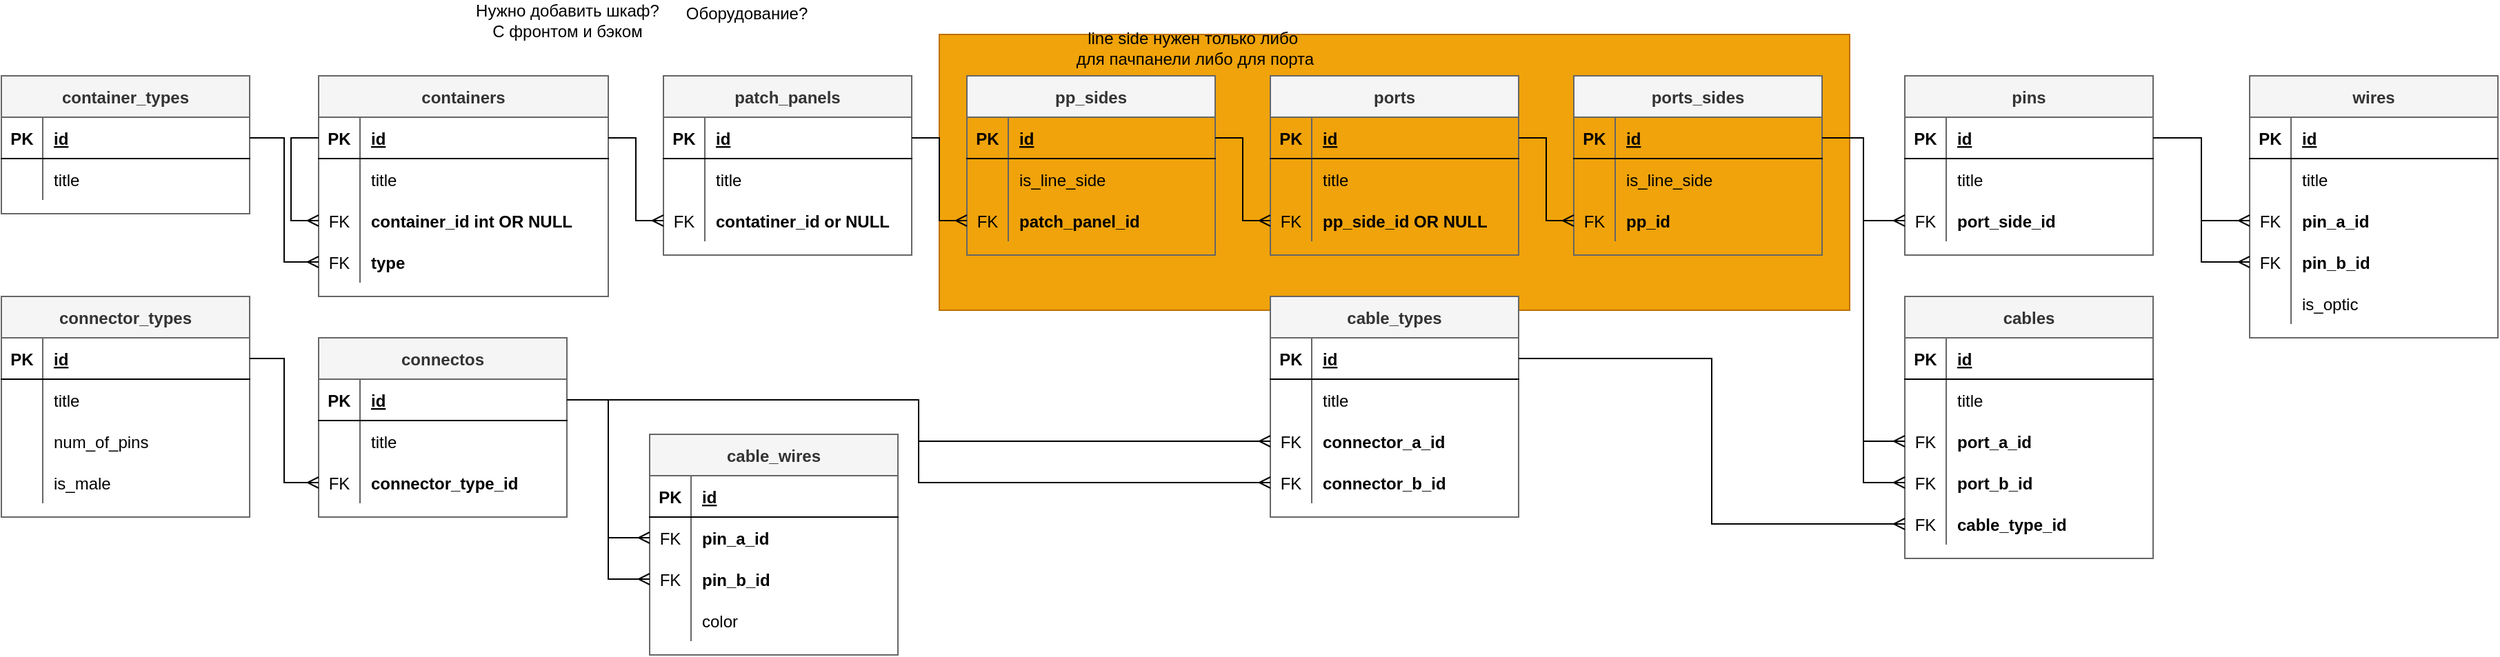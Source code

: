 <mxfile version="17.5.0" type="device"><diagram id="R2lEEEUBdFMjLlhIrx00" name="Page-1"><mxGraphModel dx="2213" dy="722" grid="1" gridSize="10" guides="1" tooltips="1" connect="1" arrows="1" fold="1" page="1" pageScale="1" pageWidth="850" pageHeight="1100" math="0" shadow="0" extFonts="Permanent Marker^https://fonts.googleapis.com/css?family=Permanent+Marker"><root><mxCell id="0"/><mxCell id="1" parent="0"/><mxCell id="d-rkOkLlw-187rrHcZ13-220" value="" style="rounded=0;whiteSpace=wrap;html=1;fillColor=#f0a30a;fontColor=#000000;strokeColor=#BD7000;" vertex="1" parent="1"><mxGeometry x="290" y="50" width="660" height="200" as="geometry"/></mxCell><mxCell id="d-rkOkLlw-187rrHcZ13-1" value="containers" style="shape=table;startSize=30;container=1;collapsible=1;childLayout=tableLayout;fixedRows=1;rowLines=0;fontStyle=1;align=center;resizeLast=1;fillColor=#f5f5f5;strokeColor=#666666;fontColor=#333333;" vertex="1" parent="1"><mxGeometry x="-160" y="80" width="210" height="160" as="geometry"/></mxCell><mxCell id="d-rkOkLlw-187rrHcZ13-2" value="" style="shape=tableRow;horizontal=0;startSize=0;swimlaneHead=0;swimlaneBody=0;fillColor=none;collapsible=0;dropTarget=0;points=[[0,0.5],[1,0.5]];portConstraint=eastwest;top=0;left=0;right=0;bottom=1;" vertex="1" parent="d-rkOkLlw-187rrHcZ13-1"><mxGeometry y="30" width="210" height="30" as="geometry"/></mxCell><mxCell id="d-rkOkLlw-187rrHcZ13-3" value="PK" style="shape=partialRectangle;connectable=0;fillColor=none;top=0;left=0;bottom=0;right=0;fontStyle=1;overflow=hidden;" vertex="1" parent="d-rkOkLlw-187rrHcZ13-2"><mxGeometry width="30" height="30" as="geometry"><mxRectangle width="30" height="30" as="alternateBounds"/></mxGeometry></mxCell><mxCell id="d-rkOkLlw-187rrHcZ13-4" value="id" style="shape=partialRectangle;connectable=0;fillColor=none;top=0;left=0;bottom=0;right=0;align=left;spacingLeft=6;fontStyle=5;overflow=hidden;" vertex="1" parent="d-rkOkLlw-187rrHcZ13-2"><mxGeometry x="30" width="180" height="30" as="geometry"><mxRectangle width="180" height="30" as="alternateBounds"/></mxGeometry></mxCell><mxCell id="d-rkOkLlw-187rrHcZ13-5" value="" style="shape=tableRow;horizontal=0;startSize=0;swimlaneHead=0;swimlaneBody=0;fillColor=none;collapsible=0;dropTarget=0;points=[[0,0.5],[1,0.5]];portConstraint=eastwest;top=0;left=0;right=0;bottom=0;" vertex="1" parent="d-rkOkLlw-187rrHcZ13-1"><mxGeometry y="60" width="210" height="30" as="geometry"/></mxCell><mxCell id="d-rkOkLlw-187rrHcZ13-6" value="" style="shape=partialRectangle;connectable=0;fillColor=none;top=0;left=0;bottom=0;right=0;editable=1;overflow=hidden;" vertex="1" parent="d-rkOkLlw-187rrHcZ13-5"><mxGeometry width="30" height="30" as="geometry"><mxRectangle width="30" height="30" as="alternateBounds"/></mxGeometry></mxCell><mxCell id="d-rkOkLlw-187rrHcZ13-7" value="title" style="shape=partialRectangle;connectable=0;fillColor=none;top=0;left=0;bottom=0;right=0;align=left;spacingLeft=6;overflow=hidden;" vertex="1" parent="d-rkOkLlw-187rrHcZ13-5"><mxGeometry x="30" width="180" height="30" as="geometry"><mxRectangle width="180" height="30" as="alternateBounds"/></mxGeometry></mxCell><mxCell id="d-rkOkLlw-187rrHcZ13-31" style="edgeStyle=orthogonalEdgeStyle;rounded=0;orthogonalLoop=1;jettySize=auto;html=1;exitX=0;exitY=0.5;exitDx=0;exitDy=0;entryX=0;entryY=0.5;entryDx=0;entryDy=0;startArrow=ERmany;startFill=0;endArrow=none;endFill=0;" edge="1" parent="d-rkOkLlw-187rrHcZ13-1" source="d-rkOkLlw-187rrHcZ13-8" target="d-rkOkLlw-187rrHcZ13-2"><mxGeometry relative="1" as="geometry"/></mxCell><mxCell id="d-rkOkLlw-187rrHcZ13-8" value="" style="shape=tableRow;horizontal=0;startSize=0;swimlaneHead=0;swimlaneBody=0;fillColor=none;collapsible=0;dropTarget=0;points=[[0,0.5],[1,0.5]];portConstraint=eastwest;top=0;left=0;right=0;bottom=0;" vertex="1" parent="d-rkOkLlw-187rrHcZ13-1"><mxGeometry y="90" width="210" height="30" as="geometry"/></mxCell><mxCell id="d-rkOkLlw-187rrHcZ13-9" value="FK" style="shape=partialRectangle;connectable=0;fillColor=none;top=0;left=0;bottom=0;right=0;editable=1;overflow=hidden;" vertex="1" parent="d-rkOkLlw-187rrHcZ13-8"><mxGeometry width="30" height="30" as="geometry"><mxRectangle width="30" height="30" as="alternateBounds"/></mxGeometry></mxCell><mxCell id="d-rkOkLlw-187rrHcZ13-10" value="container_id int OR NULL" style="shape=partialRectangle;connectable=0;fillColor=none;top=0;left=0;bottom=0;right=0;align=left;spacingLeft=6;overflow=hidden;fontStyle=1" vertex="1" parent="d-rkOkLlw-187rrHcZ13-8"><mxGeometry x="30" width="180" height="30" as="geometry"><mxRectangle width="180" height="30" as="alternateBounds"/></mxGeometry></mxCell><mxCell id="d-rkOkLlw-187rrHcZ13-11" value="" style="shape=tableRow;horizontal=0;startSize=0;swimlaneHead=0;swimlaneBody=0;fillColor=none;collapsible=0;dropTarget=0;points=[[0,0.5],[1,0.5]];portConstraint=eastwest;top=0;left=0;right=0;bottom=0;fontStyle=1" vertex="1" parent="d-rkOkLlw-187rrHcZ13-1"><mxGeometry y="120" width="210" height="30" as="geometry"/></mxCell><mxCell id="d-rkOkLlw-187rrHcZ13-12" value="FK" style="shape=partialRectangle;connectable=0;fillColor=none;top=0;left=0;bottom=0;right=0;editable=1;overflow=hidden;fontStyle=0" vertex="1" parent="d-rkOkLlw-187rrHcZ13-11"><mxGeometry width="30" height="30" as="geometry"><mxRectangle width="30" height="30" as="alternateBounds"/></mxGeometry></mxCell><mxCell id="d-rkOkLlw-187rrHcZ13-13" value="type" style="shape=partialRectangle;connectable=0;fillColor=none;top=0;left=0;bottom=0;right=0;align=left;spacingLeft=6;overflow=hidden;fontStyle=1" vertex="1" parent="d-rkOkLlw-187rrHcZ13-11"><mxGeometry x="30" width="180" height="30" as="geometry"><mxRectangle width="180" height="30" as="alternateBounds"/></mxGeometry></mxCell><mxCell id="d-rkOkLlw-187rrHcZ13-17" value="container_types" style="shape=table;startSize=30;container=1;collapsible=1;childLayout=tableLayout;fixedRows=1;rowLines=0;fontStyle=1;align=center;resizeLast=1;fillColor=#f5f5f5;strokeColor=#666666;fontColor=#333333;" vertex="1" parent="1"><mxGeometry x="-390" y="80" width="180" height="100" as="geometry"/></mxCell><mxCell id="d-rkOkLlw-187rrHcZ13-18" value="" style="shape=tableRow;horizontal=0;startSize=0;swimlaneHead=0;swimlaneBody=0;fillColor=none;collapsible=0;dropTarget=0;points=[[0,0.5],[1,0.5]];portConstraint=eastwest;top=0;left=0;right=0;bottom=1;" vertex="1" parent="d-rkOkLlw-187rrHcZ13-17"><mxGeometry y="30" width="180" height="30" as="geometry"/></mxCell><mxCell id="d-rkOkLlw-187rrHcZ13-19" value="PK" style="shape=partialRectangle;connectable=0;fillColor=none;top=0;left=0;bottom=0;right=0;fontStyle=1;overflow=hidden;" vertex="1" parent="d-rkOkLlw-187rrHcZ13-18"><mxGeometry width="30" height="30" as="geometry"><mxRectangle width="30" height="30" as="alternateBounds"/></mxGeometry></mxCell><mxCell id="d-rkOkLlw-187rrHcZ13-20" value="id" style="shape=partialRectangle;connectable=0;fillColor=none;top=0;left=0;bottom=0;right=0;align=left;spacingLeft=6;fontStyle=5;overflow=hidden;" vertex="1" parent="d-rkOkLlw-187rrHcZ13-18"><mxGeometry x="30" width="150" height="30" as="geometry"><mxRectangle width="150" height="30" as="alternateBounds"/></mxGeometry></mxCell><mxCell id="d-rkOkLlw-187rrHcZ13-21" value="" style="shape=tableRow;horizontal=0;startSize=0;swimlaneHead=0;swimlaneBody=0;fillColor=none;collapsible=0;dropTarget=0;points=[[0,0.5],[1,0.5]];portConstraint=eastwest;top=0;left=0;right=0;bottom=0;" vertex="1" parent="d-rkOkLlw-187rrHcZ13-17"><mxGeometry y="60" width="180" height="30" as="geometry"/></mxCell><mxCell id="d-rkOkLlw-187rrHcZ13-22" value="" style="shape=partialRectangle;connectable=0;fillColor=none;top=0;left=0;bottom=0;right=0;editable=1;overflow=hidden;" vertex="1" parent="d-rkOkLlw-187rrHcZ13-21"><mxGeometry width="30" height="30" as="geometry"><mxRectangle width="30" height="30" as="alternateBounds"/></mxGeometry></mxCell><mxCell id="d-rkOkLlw-187rrHcZ13-23" value="title" style="shape=partialRectangle;connectable=0;fillColor=none;top=0;left=0;bottom=0;right=0;align=left;spacingLeft=6;overflow=hidden;" vertex="1" parent="d-rkOkLlw-187rrHcZ13-21"><mxGeometry x="30" width="150" height="30" as="geometry"><mxRectangle width="150" height="30" as="alternateBounds"/></mxGeometry></mxCell><mxCell id="d-rkOkLlw-187rrHcZ13-30" style="edgeStyle=orthogonalEdgeStyle;rounded=0;orthogonalLoop=1;jettySize=auto;html=1;exitX=0;exitY=0.5;exitDx=0;exitDy=0;entryX=1;entryY=0.5;entryDx=0;entryDy=0;startArrow=ERmany;startFill=0;endArrow=none;endFill=0;" edge="1" parent="1" source="d-rkOkLlw-187rrHcZ13-11" target="d-rkOkLlw-187rrHcZ13-18"><mxGeometry relative="1" as="geometry"/></mxCell><mxCell id="d-rkOkLlw-187rrHcZ13-32" value="patch_panels" style="shape=table;startSize=30;container=1;collapsible=1;childLayout=tableLayout;fixedRows=1;rowLines=0;fontStyle=1;align=center;resizeLast=1;fillColor=#f5f5f5;strokeColor=#666666;fontColor=#333333;" vertex="1" parent="1"><mxGeometry x="90" y="80" width="180" height="130" as="geometry"/></mxCell><mxCell id="d-rkOkLlw-187rrHcZ13-33" value="" style="shape=tableRow;horizontal=0;startSize=0;swimlaneHead=0;swimlaneBody=0;fillColor=none;collapsible=0;dropTarget=0;points=[[0,0.5],[1,0.5]];portConstraint=eastwest;top=0;left=0;right=0;bottom=1;" vertex="1" parent="d-rkOkLlw-187rrHcZ13-32"><mxGeometry y="30" width="180" height="30" as="geometry"/></mxCell><mxCell id="d-rkOkLlw-187rrHcZ13-34" value="PK" style="shape=partialRectangle;connectable=0;fillColor=none;top=0;left=0;bottom=0;right=0;fontStyle=1;overflow=hidden;" vertex="1" parent="d-rkOkLlw-187rrHcZ13-33"><mxGeometry width="30" height="30" as="geometry"><mxRectangle width="30" height="30" as="alternateBounds"/></mxGeometry></mxCell><mxCell id="d-rkOkLlw-187rrHcZ13-35" value="id" style="shape=partialRectangle;connectable=0;fillColor=none;top=0;left=0;bottom=0;right=0;align=left;spacingLeft=6;fontStyle=5;overflow=hidden;" vertex="1" parent="d-rkOkLlw-187rrHcZ13-33"><mxGeometry x="30" width="150" height="30" as="geometry"><mxRectangle width="150" height="30" as="alternateBounds"/></mxGeometry></mxCell><mxCell id="d-rkOkLlw-187rrHcZ13-36" value="" style="shape=tableRow;horizontal=0;startSize=0;swimlaneHead=0;swimlaneBody=0;fillColor=none;collapsible=0;dropTarget=0;points=[[0,0.5],[1,0.5]];portConstraint=eastwest;top=0;left=0;right=0;bottom=0;" vertex="1" parent="d-rkOkLlw-187rrHcZ13-32"><mxGeometry y="60" width="180" height="30" as="geometry"/></mxCell><mxCell id="d-rkOkLlw-187rrHcZ13-37" value="" style="shape=partialRectangle;connectable=0;fillColor=none;top=0;left=0;bottom=0;right=0;editable=1;overflow=hidden;" vertex="1" parent="d-rkOkLlw-187rrHcZ13-36"><mxGeometry width="30" height="30" as="geometry"><mxRectangle width="30" height="30" as="alternateBounds"/></mxGeometry></mxCell><mxCell id="d-rkOkLlw-187rrHcZ13-38" value="title" style="shape=partialRectangle;connectable=0;fillColor=none;top=0;left=0;bottom=0;right=0;align=left;spacingLeft=6;overflow=hidden;" vertex="1" parent="d-rkOkLlw-187rrHcZ13-36"><mxGeometry x="30" width="150" height="30" as="geometry"><mxRectangle width="150" height="30" as="alternateBounds"/></mxGeometry></mxCell><mxCell id="d-rkOkLlw-187rrHcZ13-39" value="" style="shape=tableRow;horizontal=0;startSize=0;swimlaneHead=0;swimlaneBody=0;fillColor=none;collapsible=0;dropTarget=0;points=[[0,0.5],[1,0.5]];portConstraint=eastwest;top=0;left=0;right=0;bottom=0;" vertex="1" parent="d-rkOkLlw-187rrHcZ13-32"><mxGeometry y="90" width="180" height="30" as="geometry"/></mxCell><mxCell id="d-rkOkLlw-187rrHcZ13-40" value="FK" style="shape=partialRectangle;connectable=0;fillColor=none;top=0;left=0;bottom=0;right=0;editable=1;overflow=hidden;" vertex="1" parent="d-rkOkLlw-187rrHcZ13-39"><mxGeometry width="30" height="30" as="geometry"><mxRectangle width="30" height="30" as="alternateBounds"/></mxGeometry></mxCell><mxCell id="d-rkOkLlw-187rrHcZ13-41" value="contatiner_id or NULL" style="shape=partialRectangle;connectable=0;fillColor=none;top=0;left=0;bottom=0;right=0;align=left;spacingLeft=6;overflow=hidden;fontStyle=1" vertex="1" parent="d-rkOkLlw-187rrHcZ13-39"><mxGeometry x="30" width="150" height="30" as="geometry"><mxRectangle width="150" height="30" as="alternateBounds"/></mxGeometry></mxCell><mxCell id="d-rkOkLlw-187rrHcZ13-42" style="edgeStyle=orthogonalEdgeStyle;rounded=0;orthogonalLoop=1;jettySize=auto;html=1;exitX=0;exitY=0.5;exitDx=0;exitDy=0;entryX=1;entryY=0.5;entryDx=0;entryDy=0;startArrow=ERmany;startFill=0;endArrow=none;endFill=0;" edge="1" parent="1" source="d-rkOkLlw-187rrHcZ13-39" target="d-rkOkLlw-187rrHcZ13-2"><mxGeometry relative="1" as="geometry"/></mxCell><mxCell id="d-rkOkLlw-187rrHcZ13-46" value="pp_sides" style="shape=table;startSize=30;container=1;collapsible=1;childLayout=tableLayout;fixedRows=1;rowLines=0;fontStyle=1;align=center;resizeLast=1;fillColor=#f5f5f5;strokeColor=#666666;fontColor=#333333;" vertex="1" parent="1"><mxGeometry x="310" y="80" width="180" height="130" as="geometry"/></mxCell><mxCell id="d-rkOkLlw-187rrHcZ13-47" value="" style="shape=tableRow;horizontal=0;startSize=0;swimlaneHead=0;swimlaneBody=0;fillColor=none;collapsible=0;dropTarget=0;points=[[0,0.5],[1,0.5]];portConstraint=eastwest;top=0;left=0;right=0;bottom=1;" vertex="1" parent="d-rkOkLlw-187rrHcZ13-46"><mxGeometry y="30" width="180" height="30" as="geometry"/></mxCell><mxCell id="d-rkOkLlw-187rrHcZ13-48" value="PK" style="shape=partialRectangle;connectable=0;fillColor=none;top=0;left=0;bottom=0;right=0;fontStyle=1;overflow=hidden;" vertex="1" parent="d-rkOkLlw-187rrHcZ13-47"><mxGeometry width="30" height="30" as="geometry"><mxRectangle width="30" height="30" as="alternateBounds"/></mxGeometry></mxCell><mxCell id="d-rkOkLlw-187rrHcZ13-49" value="id" style="shape=partialRectangle;connectable=0;fillColor=none;top=0;left=0;bottom=0;right=0;align=left;spacingLeft=6;fontStyle=5;overflow=hidden;" vertex="1" parent="d-rkOkLlw-187rrHcZ13-47"><mxGeometry x="30" width="150" height="30" as="geometry"><mxRectangle width="150" height="30" as="alternateBounds"/></mxGeometry></mxCell><mxCell id="d-rkOkLlw-187rrHcZ13-50" value="" style="shape=tableRow;horizontal=0;startSize=0;swimlaneHead=0;swimlaneBody=0;fillColor=none;collapsible=0;dropTarget=0;points=[[0,0.5],[1,0.5]];portConstraint=eastwest;top=0;left=0;right=0;bottom=0;" vertex="1" parent="d-rkOkLlw-187rrHcZ13-46"><mxGeometry y="60" width="180" height="30" as="geometry"/></mxCell><mxCell id="d-rkOkLlw-187rrHcZ13-51" value="" style="shape=partialRectangle;connectable=0;fillColor=none;top=0;left=0;bottom=0;right=0;editable=1;overflow=hidden;" vertex="1" parent="d-rkOkLlw-187rrHcZ13-50"><mxGeometry width="30" height="30" as="geometry"><mxRectangle width="30" height="30" as="alternateBounds"/></mxGeometry></mxCell><mxCell id="d-rkOkLlw-187rrHcZ13-52" value="is_line_side" style="shape=partialRectangle;connectable=0;fillColor=none;top=0;left=0;bottom=0;right=0;align=left;spacingLeft=6;overflow=hidden;" vertex="1" parent="d-rkOkLlw-187rrHcZ13-50"><mxGeometry x="30" width="150" height="30" as="geometry"><mxRectangle width="150" height="30" as="alternateBounds"/></mxGeometry></mxCell><mxCell id="d-rkOkLlw-187rrHcZ13-53" value="" style="shape=tableRow;horizontal=0;startSize=0;swimlaneHead=0;swimlaneBody=0;fillColor=none;collapsible=0;dropTarget=0;points=[[0,0.5],[1,0.5]];portConstraint=eastwest;top=0;left=0;right=0;bottom=0;" vertex="1" parent="d-rkOkLlw-187rrHcZ13-46"><mxGeometry y="90" width="180" height="30" as="geometry"/></mxCell><mxCell id="d-rkOkLlw-187rrHcZ13-54" value="FK" style="shape=partialRectangle;connectable=0;fillColor=none;top=0;left=0;bottom=0;right=0;editable=1;overflow=hidden;" vertex="1" parent="d-rkOkLlw-187rrHcZ13-53"><mxGeometry width="30" height="30" as="geometry"><mxRectangle width="30" height="30" as="alternateBounds"/></mxGeometry></mxCell><mxCell id="d-rkOkLlw-187rrHcZ13-55" value="patch_panel_id" style="shape=partialRectangle;connectable=0;fillColor=none;top=0;left=0;bottom=0;right=0;align=left;spacingLeft=6;overflow=hidden;fontStyle=1" vertex="1" parent="d-rkOkLlw-187rrHcZ13-53"><mxGeometry x="30" width="150" height="30" as="geometry"><mxRectangle width="150" height="30" as="alternateBounds"/></mxGeometry></mxCell><mxCell id="d-rkOkLlw-187rrHcZ13-56" style="edgeStyle=orthogonalEdgeStyle;rounded=0;orthogonalLoop=1;jettySize=auto;html=1;exitX=0;exitY=0.5;exitDx=0;exitDy=0;startArrow=ERmany;startFill=0;endArrow=none;endFill=0;" edge="1" parent="1" source="d-rkOkLlw-187rrHcZ13-53" target="d-rkOkLlw-187rrHcZ13-33"><mxGeometry relative="1" as="geometry"/></mxCell><mxCell id="d-rkOkLlw-187rrHcZ13-57" value="ports" style="shape=table;startSize=30;container=1;collapsible=1;childLayout=tableLayout;fixedRows=1;rowLines=0;fontStyle=1;align=center;resizeLast=1;fillColor=#f5f5f5;strokeColor=#666666;fontColor=#333333;" vertex="1" parent="1"><mxGeometry x="530" y="80" width="180" height="130" as="geometry"/></mxCell><mxCell id="d-rkOkLlw-187rrHcZ13-58" value="" style="shape=tableRow;horizontal=0;startSize=0;swimlaneHead=0;swimlaneBody=0;fillColor=none;collapsible=0;dropTarget=0;points=[[0,0.5],[1,0.5]];portConstraint=eastwest;top=0;left=0;right=0;bottom=1;" vertex="1" parent="d-rkOkLlw-187rrHcZ13-57"><mxGeometry y="30" width="180" height="30" as="geometry"/></mxCell><mxCell id="d-rkOkLlw-187rrHcZ13-59" value="PK" style="shape=partialRectangle;connectable=0;fillColor=none;top=0;left=0;bottom=0;right=0;fontStyle=1;overflow=hidden;" vertex="1" parent="d-rkOkLlw-187rrHcZ13-58"><mxGeometry width="30" height="30" as="geometry"><mxRectangle width="30" height="30" as="alternateBounds"/></mxGeometry></mxCell><mxCell id="d-rkOkLlw-187rrHcZ13-60" value="id" style="shape=partialRectangle;connectable=0;fillColor=none;top=0;left=0;bottom=0;right=0;align=left;spacingLeft=6;fontStyle=5;overflow=hidden;" vertex="1" parent="d-rkOkLlw-187rrHcZ13-58"><mxGeometry x="30" width="150" height="30" as="geometry"><mxRectangle width="150" height="30" as="alternateBounds"/></mxGeometry></mxCell><mxCell id="d-rkOkLlw-187rrHcZ13-61" value="" style="shape=tableRow;horizontal=0;startSize=0;swimlaneHead=0;swimlaneBody=0;fillColor=none;collapsible=0;dropTarget=0;points=[[0,0.5],[1,0.5]];portConstraint=eastwest;top=0;left=0;right=0;bottom=0;" vertex="1" parent="d-rkOkLlw-187rrHcZ13-57"><mxGeometry y="60" width="180" height="30" as="geometry"/></mxCell><mxCell id="d-rkOkLlw-187rrHcZ13-62" value="" style="shape=partialRectangle;connectable=0;fillColor=none;top=0;left=0;bottom=0;right=0;editable=1;overflow=hidden;" vertex="1" parent="d-rkOkLlw-187rrHcZ13-61"><mxGeometry width="30" height="30" as="geometry"><mxRectangle width="30" height="30" as="alternateBounds"/></mxGeometry></mxCell><mxCell id="d-rkOkLlw-187rrHcZ13-63" value="title" style="shape=partialRectangle;connectable=0;fillColor=none;top=0;left=0;bottom=0;right=0;align=left;spacingLeft=6;overflow=hidden;" vertex="1" parent="d-rkOkLlw-187rrHcZ13-61"><mxGeometry x="30" width="150" height="30" as="geometry"><mxRectangle width="150" height="30" as="alternateBounds"/></mxGeometry></mxCell><mxCell id="d-rkOkLlw-187rrHcZ13-64" value="" style="shape=tableRow;horizontal=0;startSize=0;swimlaneHead=0;swimlaneBody=0;fillColor=none;collapsible=0;dropTarget=0;points=[[0,0.5],[1,0.5]];portConstraint=eastwest;top=0;left=0;right=0;bottom=0;" vertex="1" parent="d-rkOkLlw-187rrHcZ13-57"><mxGeometry y="90" width="180" height="30" as="geometry"/></mxCell><mxCell id="d-rkOkLlw-187rrHcZ13-65" value="FK" style="shape=partialRectangle;connectable=0;fillColor=none;top=0;left=0;bottom=0;right=0;editable=1;overflow=hidden;" vertex="1" parent="d-rkOkLlw-187rrHcZ13-64"><mxGeometry width="30" height="30" as="geometry"><mxRectangle width="30" height="30" as="alternateBounds"/></mxGeometry></mxCell><mxCell id="d-rkOkLlw-187rrHcZ13-66" value="pp_side_id OR NULL" style="shape=partialRectangle;connectable=0;fillColor=none;top=0;left=0;bottom=0;right=0;align=left;spacingLeft=6;overflow=hidden;fontStyle=1" vertex="1" parent="d-rkOkLlw-187rrHcZ13-64"><mxGeometry x="30" width="150" height="30" as="geometry"><mxRectangle width="150" height="30" as="alternateBounds"/></mxGeometry></mxCell><mxCell id="d-rkOkLlw-187rrHcZ13-67" style="edgeStyle=orthogonalEdgeStyle;rounded=0;orthogonalLoop=1;jettySize=auto;html=1;exitX=0;exitY=0.5;exitDx=0;exitDy=0;entryX=1;entryY=0.5;entryDx=0;entryDy=0;startArrow=ERmany;startFill=0;endArrow=none;endFill=0;" edge="1" parent="1" source="d-rkOkLlw-187rrHcZ13-64" target="d-rkOkLlw-187rrHcZ13-47"><mxGeometry relative="1" as="geometry"/></mxCell><mxCell id="d-rkOkLlw-187rrHcZ13-68" value="ports_sides" style="shape=table;startSize=30;container=1;collapsible=1;childLayout=tableLayout;fixedRows=1;rowLines=0;fontStyle=1;align=center;resizeLast=1;fillColor=#f5f5f5;strokeColor=#666666;fontColor=#333333;" vertex="1" parent="1"><mxGeometry x="750" y="80" width="180" height="130" as="geometry"/></mxCell><mxCell id="d-rkOkLlw-187rrHcZ13-69" value="" style="shape=tableRow;horizontal=0;startSize=0;swimlaneHead=0;swimlaneBody=0;fillColor=none;collapsible=0;dropTarget=0;points=[[0,0.5],[1,0.5]];portConstraint=eastwest;top=0;left=0;right=0;bottom=1;" vertex="1" parent="d-rkOkLlw-187rrHcZ13-68"><mxGeometry y="30" width="180" height="30" as="geometry"/></mxCell><mxCell id="d-rkOkLlw-187rrHcZ13-70" value="PK" style="shape=partialRectangle;connectable=0;fillColor=none;top=0;left=0;bottom=0;right=0;fontStyle=1;overflow=hidden;" vertex="1" parent="d-rkOkLlw-187rrHcZ13-69"><mxGeometry width="30" height="30" as="geometry"><mxRectangle width="30" height="30" as="alternateBounds"/></mxGeometry></mxCell><mxCell id="d-rkOkLlw-187rrHcZ13-71" value="id" style="shape=partialRectangle;connectable=0;fillColor=none;top=0;left=0;bottom=0;right=0;align=left;spacingLeft=6;fontStyle=5;overflow=hidden;" vertex="1" parent="d-rkOkLlw-187rrHcZ13-69"><mxGeometry x="30" width="150" height="30" as="geometry"><mxRectangle width="150" height="30" as="alternateBounds"/></mxGeometry></mxCell><mxCell id="d-rkOkLlw-187rrHcZ13-72" value="" style="shape=tableRow;horizontal=0;startSize=0;swimlaneHead=0;swimlaneBody=0;fillColor=none;collapsible=0;dropTarget=0;points=[[0,0.5],[1,0.5]];portConstraint=eastwest;top=0;left=0;right=0;bottom=0;" vertex="1" parent="d-rkOkLlw-187rrHcZ13-68"><mxGeometry y="60" width="180" height="30" as="geometry"/></mxCell><mxCell id="d-rkOkLlw-187rrHcZ13-73" value="" style="shape=partialRectangle;connectable=0;fillColor=none;top=0;left=0;bottom=0;right=0;editable=1;overflow=hidden;" vertex="1" parent="d-rkOkLlw-187rrHcZ13-72"><mxGeometry width="30" height="30" as="geometry"><mxRectangle width="30" height="30" as="alternateBounds"/></mxGeometry></mxCell><mxCell id="d-rkOkLlw-187rrHcZ13-74" value="is_line_side" style="shape=partialRectangle;connectable=0;fillColor=none;top=0;left=0;bottom=0;right=0;align=left;spacingLeft=6;overflow=hidden;" vertex="1" parent="d-rkOkLlw-187rrHcZ13-72"><mxGeometry x="30" width="150" height="30" as="geometry"><mxRectangle width="150" height="30" as="alternateBounds"/></mxGeometry></mxCell><mxCell id="d-rkOkLlw-187rrHcZ13-75" value="" style="shape=tableRow;horizontal=0;startSize=0;swimlaneHead=0;swimlaneBody=0;fillColor=none;collapsible=0;dropTarget=0;points=[[0,0.5],[1,0.5]];portConstraint=eastwest;top=0;left=0;right=0;bottom=0;" vertex="1" parent="d-rkOkLlw-187rrHcZ13-68"><mxGeometry y="90" width="180" height="30" as="geometry"/></mxCell><mxCell id="d-rkOkLlw-187rrHcZ13-76" value="FK" style="shape=partialRectangle;connectable=0;fillColor=none;top=0;left=0;bottom=0;right=0;editable=1;overflow=hidden;" vertex="1" parent="d-rkOkLlw-187rrHcZ13-75"><mxGeometry width="30" height="30" as="geometry"><mxRectangle width="30" height="30" as="alternateBounds"/></mxGeometry></mxCell><mxCell id="d-rkOkLlw-187rrHcZ13-77" value="pp_id" style="shape=partialRectangle;connectable=0;fillColor=none;top=0;left=0;bottom=0;right=0;align=left;spacingLeft=6;overflow=hidden;fontStyle=1" vertex="1" parent="d-rkOkLlw-187rrHcZ13-75"><mxGeometry x="30" width="150" height="30" as="geometry"><mxRectangle width="150" height="30" as="alternateBounds"/></mxGeometry></mxCell><mxCell id="d-rkOkLlw-187rrHcZ13-78" style="edgeStyle=orthogonalEdgeStyle;rounded=0;orthogonalLoop=1;jettySize=auto;html=1;exitX=0;exitY=0.5;exitDx=0;exitDy=0;entryX=1;entryY=0.5;entryDx=0;entryDy=0;startArrow=ERmany;startFill=0;endArrow=none;endFill=0;" edge="1" parent="1" source="d-rkOkLlw-187rrHcZ13-75" target="d-rkOkLlw-187rrHcZ13-58"><mxGeometry relative="1" as="geometry"/></mxCell><mxCell id="d-rkOkLlw-187rrHcZ13-79" value="pins" style="shape=table;startSize=30;container=1;collapsible=1;childLayout=tableLayout;fixedRows=1;rowLines=0;fontStyle=1;align=center;resizeLast=1;fillColor=#f5f5f5;strokeColor=#666666;fontColor=#333333;" vertex="1" parent="1"><mxGeometry x="990" y="80" width="180" height="130" as="geometry"/></mxCell><mxCell id="d-rkOkLlw-187rrHcZ13-80" value="" style="shape=tableRow;horizontal=0;startSize=0;swimlaneHead=0;swimlaneBody=0;fillColor=none;collapsible=0;dropTarget=0;points=[[0,0.5],[1,0.5]];portConstraint=eastwest;top=0;left=0;right=0;bottom=1;" vertex="1" parent="d-rkOkLlw-187rrHcZ13-79"><mxGeometry y="30" width="180" height="30" as="geometry"/></mxCell><mxCell id="d-rkOkLlw-187rrHcZ13-81" value="PK" style="shape=partialRectangle;connectable=0;fillColor=none;top=0;left=0;bottom=0;right=0;fontStyle=1;overflow=hidden;" vertex="1" parent="d-rkOkLlw-187rrHcZ13-80"><mxGeometry width="30" height="30" as="geometry"><mxRectangle width="30" height="30" as="alternateBounds"/></mxGeometry></mxCell><mxCell id="d-rkOkLlw-187rrHcZ13-82" value="id" style="shape=partialRectangle;connectable=0;fillColor=none;top=0;left=0;bottom=0;right=0;align=left;spacingLeft=6;fontStyle=5;overflow=hidden;" vertex="1" parent="d-rkOkLlw-187rrHcZ13-80"><mxGeometry x="30" width="150" height="30" as="geometry"><mxRectangle width="150" height="30" as="alternateBounds"/></mxGeometry></mxCell><mxCell id="d-rkOkLlw-187rrHcZ13-83" value="" style="shape=tableRow;horizontal=0;startSize=0;swimlaneHead=0;swimlaneBody=0;fillColor=none;collapsible=0;dropTarget=0;points=[[0,0.5],[1,0.5]];portConstraint=eastwest;top=0;left=0;right=0;bottom=0;" vertex="1" parent="d-rkOkLlw-187rrHcZ13-79"><mxGeometry y="60" width="180" height="30" as="geometry"/></mxCell><mxCell id="d-rkOkLlw-187rrHcZ13-84" value="" style="shape=partialRectangle;connectable=0;fillColor=none;top=0;left=0;bottom=0;right=0;editable=1;overflow=hidden;" vertex="1" parent="d-rkOkLlw-187rrHcZ13-83"><mxGeometry width="30" height="30" as="geometry"><mxRectangle width="30" height="30" as="alternateBounds"/></mxGeometry></mxCell><mxCell id="d-rkOkLlw-187rrHcZ13-85" value="title" style="shape=partialRectangle;connectable=0;fillColor=none;top=0;left=0;bottom=0;right=0;align=left;spacingLeft=6;overflow=hidden;" vertex="1" parent="d-rkOkLlw-187rrHcZ13-83"><mxGeometry x="30" width="150" height="30" as="geometry"><mxRectangle width="150" height="30" as="alternateBounds"/></mxGeometry></mxCell><mxCell id="d-rkOkLlw-187rrHcZ13-86" value="" style="shape=tableRow;horizontal=0;startSize=0;swimlaneHead=0;swimlaneBody=0;fillColor=none;collapsible=0;dropTarget=0;points=[[0,0.5],[1,0.5]];portConstraint=eastwest;top=0;left=0;right=0;bottom=0;" vertex="1" parent="d-rkOkLlw-187rrHcZ13-79"><mxGeometry y="90" width="180" height="30" as="geometry"/></mxCell><mxCell id="d-rkOkLlw-187rrHcZ13-87" value="FK" style="shape=partialRectangle;connectable=0;fillColor=none;top=0;left=0;bottom=0;right=0;editable=1;overflow=hidden;" vertex="1" parent="d-rkOkLlw-187rrHcZ13-86"><mxGeometry width="30" height="30" as="geometry"><mxRectangle width="30" height="30" as="alternateBounds"/></mxGeometry></mxCell><mxCell id="d-rkOkLlw-187rrHcZ13-88" value="port_side_id" style="shape=partialRectangle;connectable=0;fillColor=none;top=0;left=0;bottom=0;right=0;align=left;spacingLeft=6;overflow=hidden;fontStyle=1" vertex="1" parent="d-rkOkLlw-187rrHcZ13-86"><mxGeometry x="30" width="150" height="30" as="geometry"><mxRectangle width="150" height="30" as="alternateBounds"/></mxGeometry></mxCell><mxCell id="d-rkOkLlw-187rrHcZ13-89" style="edgeStyle=orthogonalEdgeStyle;rounded=0;orthogonalLoop=1;jettySize=auto;html=1;exitX=0;exitY=0.5;exitDx=0;exitDy=0;entryX=1;entryY=0.5;entryDx=0;entryDy=0;startArrow=ERmany;startFill=0;endArrow=none;endFill=0;" edge="1" parent="1" source="d-rkOkLlw-187rrHcZ13-86" target="d-rkOkLlw-187rrHcZ13-69"><mxGeometry relative="1" as="geometry"/></mxCell><mxCell id="d-rkOkLlw-187rrHcZ13-90" value="cables" style="shape=table;startSize=30;container=1;collapsible=1;childLayout=tableLayout;fixedRows=1;rowLines=0;fontStyle=1;align=center;resizeLast=1;fillColor=#f5f5f5;strokeColor=#666666;fontColor=#333333;" vertex="1" parent="1"><mxGeometry x="990" y="240" width="180" height="190" as="geometry"/></mxCell><mxCell id="d-rkOkLlw-187rrHcZ13-91" value="" style="shape=tableRow;horizontal=0;startSize=0;swimlaneHead=0;swimlaneBody=0;fillColor=none;collapsible=0;dropTarget=0;points=[[0,0.5],[1,0.5]];portConstraint=eastwest;top=0;left=0;right=0;bottom=1;" vertex="1" parent="d-rkOkLlw-187rrHcZ13-90"><mxGeometry y="30" width="180" height="30" as="geometry"/></mxCell><mxCell id="d-rkOkLlw-187rrHcZ13-92" value="PK" style="shape=partialRectangle;connectable=0;fillColor=none;top=0;left=0;bottom=0;right=0;fontStyle=1;overflow=hidden;" vertex="1" parent="d-rkOkLlw-187rrHcZ13-91"><mxGeometry width="30" height="30" as="geometry"><mxRectangle width="30" height="30" as="alternateBounds"/></mxGeometry></mxCell><mxCell id="d-rkOkLlw-187rrHcZ13-93" value="id" style="shape=partialRectangle;connectable=0;fillColor=none;top=0;left=0;bottom=0;right=0;align=left;spacingLeft=6;fontStyle=5;overflow=hidden;" vertex="1" parent="d-rkOkLlw-187rrHcZ13-91"><mxGeometry x="30" width="150" height="30" as="geometry"><mxRectangle width="150" height="30" as="alternateBounds"/></mxGeometry></mxCell><mxCell id="d-rkOkLlw-187rrHcZ13-94" value="" style="shape=tableRow;horizontal=0;startSize=0;swimlaneHead=0;swimlaneBody=0;fillColor=none;collapsible=0;dropTarget=0;points=[[0,0.5],[1,0.5]];portConstraint=eastwest;top=0;left=0;right=0;bottom=0;" vertex="1" parent="d-rkOkLlw-187rrHcZ13-90"><mxGeometry y="60" width="180" height="30" as="geometry"/></mxCell><mxCell id="d-rkOkLlw-187rrHcZ13-95" value="" style="shape=partialRectangle;connectable=0;fillColor=none;top=0;left=0;bottom=0;right=0;editable=1;overflow=hidden;" vertex="1" parent="d-rkOkLlw-187rrHcZ13-94"><mxGeometry width="30" height="30" as="geometry"><mxRectangle width="30" height="30" as="alternateBounds"/></mxGeometry></mxCell><mxCell id="d-rkOkLlw-187rrHcZ13-96" value="title" style="shape=partialRectangle;connectable=0;fillColor=none;top=0;left=0;bottom=0;right=0;align=left;spacingLeft=6;overflow=hidden;" vertex="1" parent="d-rkOkLlw-187rrHcZ13-94"><mxGeometry x="30" width="150" height="30" as="geometry"><mxRectangle width="150" height="30" as="alternateBounds"/></mxGeometry></mxCell><mxCell id="d-rkOkLlw-187rrHcZ13-97" value="" style="shape=tableRow;horizontal=0;startSize=0;swimlaneHead=0;swimlaneBody=0;fillColor=none;collapsible=0;dropTarget=0;points=[[0,0.5],[1,0.5]];portConstraint=eastwest;top=0;left=0;right=0;bottom=0;" vertex="1" parent="d-rkOkLlw-187rrHcZ13-90"><mxGeometry y="90" width="180" height="30" as="geometry"/></mxCell><mxCell id="d-rkOkLlw-187rrHcZ13-98" value="FK" style="shape=partialRectangle;connectable=0;fillColor=none;top=0;left=0;bottom=0;right=0;editable=1;overflow=hidden;" vertex="1" parent="d-rkOkLlw-187rrHcZ13-97"><mxGeometry width="30" height="30" as="geometry"><mxRectangle width="30" height="30" as="alternateBounds"/></mxGeometry></mxCell><mxCell id="d-rkOkLlw-187rrHcZ13-99" value="port_a_id" style="shape=partialRectangle;connectable=0;fillColor=none;top=0;left=0;bottom=0;right=0;align=left;spacingLeft=6;overflow=hidden;fontStyle=1" vertex="1" parent="d-rkOkLlw-187rrHcZ13-97"><mxGeometry x="30" width="150" height="30" as="geometry"><mxRectangle width="150" height="30" as="alternateBounds"/></mxGeometry></mxCell><mxCell id="d-rkOkLlw-187rrHcZ13-110" value="" style="shape=tableRow;horizontal=0;startSize=0;swimlaneHead=0;swimlaneBody=0;fillColor=none;collapsible=0;dropTarget=0;points=[[0,0.5],[1,0.5]];portConstraint=eastwest;top=0;left=0;right=0;bottom=0;" vertex="1" parent="d-rkOkLlw-187rrHcZ13-90"><mxGeometry y="120" width="180" height="30" as="geometry"/></mxCell><mxCell id="d-rkOkLlw-187rrHcZ13-111" value="FK" style="shape=partialRectangle;connectable=0;fillColor=none;top=0;left=0;bottom=0;right=0;editable=1;overflow=hidden;" vertex="1" parent="d-rkOkLlw-187rrHcZ13-110"><mxGeometry width="30" height="30" as="geometry"><mxRectangle width="30" height="30" as="alternateBounds"/></mxGeometry></mxCell><mxCell id="d-rkOkLlw-187rrHcZ13-112" value="port_b_id" style="shape=partialRectangle;connectable=0;fillColor=none;top=0;left=0;bottom=0;right=0;align=left;spacingLeft=6;overflow=hidden;fontStyle=1" vertex="1" parent="d-rkOkLlw-187rrHcZ13-110"><mxGeometry x="30" width="150" height="30" as="geometry"><mxRectangle width="150" height="30" as="alternateBounds"/></mxGeometry></mxCell><mxCell id="d-rkOkLlw-187rrHcZ13-126" value="" style="shape=tableRow;horizontal=0;startSize=0;swimlaneHead=0;swimlaneBody=0;fillColor=none;collapsible=0;dropTarget=0;points=[[0,0.5],[1,0.5]];portConstraint=eastwest;top=0;left=0;right=0;bottom=0;" vertex="1" parent="d-rkOkLlw-187rrHcZ13-90"><mxGeometry y="150" width="180" height="30" as="geometry"/></mxCell><mxCell id="d-rkOkLlw-187rrHcZ13-127" value="FK" style="shape=partialRectangle;connectable=0;fillColor=none;top=0;left=0;bottom=0;right=0;editable=1;overflow=hidden;" vertex="1" parent="d-rkOkLlw-187rrHcZ13-126"><mxGeometry width="30" height="30" as="geometry"><mxRectangle width="30" height="30" as="alternateBounds"/></mxGeometry></mxCell><mxCell id="d-rkOkLlw-187rrHcZ13-128" value="cable_type_id" style="shape=partialRectangle;connectable=0;fillColor=none;top=0;left=0;bottom=0;right=0;align=left;spacingLeft=6;overflow=hidden;fontStyle=1" vertex="1" parent="d-rkOkLlw-187rrHcZ13-126"><mxGeometry x="30" width="150" height="30" as="geometry"><mxRectangle width="150" height="30" as="alternateBounds"/></mxGeometry></mxCell><mxCell id="d-rkOkLlw-187rrHcZ13-113" style="edgeStyle=orthogonalEdgeStyle;rounded=0;orthogonalLoop=1;jettySize=auto;html=1;exitX=0;exitY=0.5;exitDx=0;exitDy=0;startArrow=ERmany;startFill=0;endArrow=none;endFill=0;entryX=1;entryY=0.5;entryDx=0;entryDy=0;" edge="1" parent="1" source="d-rkOkLlw-187rrHcZ13-97" target="d-rkOkLlw-187rrHcZ13-69"><mxGeometry relative="1" as="geometry"><mxPoint x="890" y="260" as="targetPoint"/></mxGeometry></mxCell><mxCell id="d-rkOkLlw-187rrHcZ13-115" style="edgeStyle=orthogonalEdgeStyle;rounded=0;orthogonalLoop=1;jettySize=auto;html=1;exitX=0;exitY=0.5;exitDx=0;exitDy=0;startArrow=ERmany;startFill=0;endArrow=none;endFill=0;entryX=1;entryY=0.5;entryDx=0;entryDy=0;" edge="1" parent="1" source="d-rkOkLlw-187rrHcZ13-110" target="d-rkOkLlw-187rrHcZ13-69"><mxGeometry relative="1" as="geometry"><mxPoint x="840" y="290" as="targetPoint"/></mxGeometry></mxCell><mxCell id="d-rkOkLlw-187rrHcZ13-116" value="cable_types" style="shape=table;startSize=30;container=1;collapsible=1;childLayout=tableLayout;fixedRows=1;rowLines=0;fontStyle=1;align=center;resizeLast=1;fillColor=#f5f5f5;strokeColor=#666666;fontColor=#333333;" vertex="1" parent="1"><mxGeometry x="530" y="240" width="180" height="160" as="geometry"/></mxCell><mxCell id="d-rkOkLlw-187rrHcZ13-117" value="" style="shape=tableRow;horizontal=0;startSize=0;swimlaneHead=0;swimlaneBody=0;fillColor=none;collapsible=0;dropTarget=0;points=[[0,0.5],[1,0.5]];portConstraint=eastwest;top=0;left=0;right=0;bottom=1;" vertex="1" parent="d-rkOkLlw-187rrHcZ13-116"><mxGeometry y="30" width="180" height="30" as="geometry"/></mxCell><mxCell id="d-rkOkLlw-187rrHcZ13-118" value="PK" style="shape=partialRectangle;connectable=0;fillColor=none;top=0;left=0;bottom=0;right=0;fontStyle=1;overflow=hidden;" vertex="1" parent="d-rkOkLlw-187rrHcZ13-117"><mxGeometry width="30" height="30" as="geometry"><mxRectangle width="30" height="30" as="alternateBounds"/></mxGeometry></mxCell><mxCell id="d-rkOkLlw-187rrHcZ13-119" value="id" style="shape=partialRectangle;connectable=0;fillColor=none;top=0;left=0;bottom=0;right=0;align=left;spacingLeft=6;fontStyle=5;overflow=hidden;" vertex="1" parent="d-rkOkLlw-187rrHcZ13-117"><mxGeometry x="30" width="150" height="30" as="geometry"><mxRectangle width="150" height="30" as="alternateBounds"/></mxGeometry></mxCell><mxCell id="d-rkOkLlw-187rrHcZ13-120" value="" style="shape=tableRow;horizontal=0;startSize=0;swimlaneHead=0;swimlaneBody=0;fillColor=none;collapsible=0;dropTarget=0;points=[[0,0.5],[1,0.5]];portConstraint=eastwest;top=0;left=0;right=0;bottom=0;" vertex="1" parent="d-rkOkLlw-187rrHcZ13-116"><mxGeometry y="60" width="180" height="30" as="geometry"/></mxCell><mxCell id="d-rkOkLlw-187rrHcZ13-121" value="" style="shape=partialRectangle;connectable=0;fillColor=none;top=0;left=0;bottom=0;right=0;editable=1;overflow=hidden;" vertex="1" parent="d-rkOkLlw-187rrHcZ13-120"><mxGeometry width="30" height="30" as="geometry"><mxRectangle width="30" height="30" as="alternateBounds"/></mxGeometry></mxCell><mxCell id="d-rkOkLlw-187rrHcZ13-122" value="title" style="shape=partialRectangle;connectable=0;fillColor=none;top=0;left=0;bottom=0;right=0;align=left;spacingLeft=6;overflow=hidden;" vertex="1" parent="d-rkOkLlw-187rrHcZ13-120"><mxGeometry x="30" width="150" height="30" as="geometry"><mxRectangle width="150" height="30" as="alternateBounds"/></mxGeometry></mxCell><mxCell id="d-rkOkLlw-187rrHcZ13-137" value="" style="shape=tableRow;horizontal=0;startSize=0;swimlaneHead=0;swimlaneBody=0;fillColor=none;collapsible=0;dropTarget=0;points=[[0,0.5],[1,0.5]];portConstraint=eastwest;top=0;left=0;right=0;bottom=0;" vertex="1" parent="d-rkOkLlw-187rrHcZ13-116"><mxGeometry y="90" width="180" height="30" as="geometry"/></mxCell><mxCell id="d-rkOkLlw-187rrHcZ13-138" value="FK" style="shape=partialRectangle;connectable=0;fillColor=none;top=0;left=0;bottom=0;right=0;editable=1;overflow=hidden;" vertex="1" parent="d-rkOkLlw-187rrHcZ13-137"><mxGeometry width="30" height="30" as="geometry"><mxRectangle width="30" height="30" as="alternateBounds"/></mxGeometry></mxCell><mxCell id="d-rkOkLlw-187rrHcZ13-139" value="connector_a_id" style="shape=partialRectangle;connectable=0;fillColor=none;top=0;left=0;bottom=0;right=0;align=left;spacingLeft=6;overflow=hidden;fontStyle=1" vertex="1" parent="d-rkOkLlw-187rrHcZ13-137"><mxGeometry x="30" width="150" height="30" as="geometry"><mxRectangle width="150" height="30" as="alternateBounds"/></mxGeometry></mxCell><mxCell id="d-rkOkLlw-187rrHcZ13-140" value="" style="shape=tableRow;horizontal=0;startSize=0;swimlaneHead=0;swimlaneBody=0;fillColor=none;collapsible=0;dropTarget=0;points=[[0,0.5],[1,0.5]];portConstraint=eastwest;top=0;left=0;right=0;bottom=0;" vertex="1" parent="d-rkOkLlw-187rrHcZ13-116"><mxGeometry y="120" width="180" height="30" as="geometry"/></mxCell><mxCell id="d-rkOkLlw-187rrHcZ13-141" value="FK" style="shape=partialRectangle;connectable=0;fillColor=none;top=0;left=0;bottom=0;right=0;editable=1;overflow=hidden;" vertex="1" parent="d-rkOkLlw-187rrHcZ13-140"><mxGeometry width="30" height="30" as="geometry"><mxRectangle width="30" height="30" as="alternateBounds"/></mxGeometry></mxCell><mxCell id="d-rkOkLlw-187rrHcZ13-142" value="connector_b_id" style="shape=partialRectangle;connectable=0;fillColor=none;top=0;left=0;bottom=0;right=0;align=left;spacingLeft=6;overflow=hidden;fontStyle=1" vertex="1" parent="d-rkOkLlw-187rrHcZ13-140"><mxGeometry x="30" width="150" height="30" as="geometry"><mxRectangle width="150" height="30" as="alternateBounds"/></mxGeometry></mxCell><mxCell id="d-rkOkLlw-187rrHcZ13-129" style="edgeStyle=orthogonalEdgeStyle;rounded=0;orthogonalLoop=1;jettySize=auto;html=1;exitX=0;exitY=0.5;exitDx=0;exitDy=0;entryX=1;entryY=0.5;entryDx=0;entryDy=0;startArrow=ERmany;startFill=0;endArrow=none;endFill=0;" edge="1" parent="1" source="d-rkOkLlw-187rrHcZ13-126" target="d-rkOkLlw-187rrHcZ13-117"><mxGeometry relative="1" as="geometry"/></mxCell><mxCell id="d-rkOkLlw-187rrHcZ13-130" value="connector_types" style="shape=table;startSize=30;container=1;collapsible=1;childLayout=tableLayout;fixedRows=1;rowLines=0;fontStyle=1;align=center;resizeLast=1;fillColor=#f5f5f5;strokeColor=#666666;fontColor=#333333;" vertex="1" parent="1"><mxGeometry x="-390" y="240" width="180" height="160" as="geometry"/></mxCell><mxCell id="d-rkOkLlw-187rrHcZ13-131" value="" style="shape=tableRow;horizontal=0;startSize=0;swimlaneHead=0;swimlaneBody=0;fillColor=none;collapsible=0;dropTarget=0;points=[[0,0.5],[1,0.5]];portConstraint=eastwest;top=0;left=0;right=0;bottom=1;" vertex="1" parent="d-rkOkLlw-187rrHcZ13-130"><mxGeometry y="30" width="180" height="30" as="geometry"/></mxCell><mxCell id="d-rkOkLlw-187rrHcZ13-132" value="PK" style="shape=partialRectangle;connectable=0;fillColor=none;top=0;left=0;bottom=0;right=0;fontStyle=1;overflow=hidden;" vertex="1" parent="d-rkOkLlw-187rrHcZ13-131"><mxGeometry width="30" height="30" as="geometry"><mxRectangle width="30" height="30" as="alternateBounds"/></mxGeometry></mxCell><mxCell id="d-rkOkLlw-187rrHcZ13-133" value="id" style="shape=partialRectangle;connectable=0;fillColor=none;top=0;left=0;bottom=0;right=0;align=left;spacingLeft=6;fontStyle=5;overflow=hidden;" vertex="1" parent="d-rkOkLlw-187rrHcZ13-131"><mxGeometry x="30" width="150" height="30" as="geometry"><mxRectangle width="150" height="30" as="alternateBounds"/></mxGeometry></mxCell><mxCell id="d-rkOkLlw-187rrHcZ13-134" value="" style="shape=tableRow;horizontal=0;startSize=0;swimlaneHead=0;swimlaneBody=0;fillColor=none;collapsible=0;dropTarget=0;points=[[0,0.5],[1,0.5]];portConstraint=eastwest;top=0;left=0;right=0;bottom=0;" vertex="1" parent="d-rkOkLlw-187rrHcZ13-130"><mxGeometry y="60" width="180" height="30" as="geometry"/></mxCell><mxCell id="d-rkOkLlw-187rrHcZ13-135" value="" style="shape=partialRectangle;connectable=0;fillColor=none;top=0;left=0;bottom=0;right=0;editable=1;overflow=hidden;" vertex="1" parent="d-rkOkLlw-187rrHcZ13-134"><mxGeometry width="30" height="30" as="geometry"><mxRectangle width="30" height="30" as="alternateBounds"/></mxGeometry></mxCell><mxCell id="d-rkOkLlw-187rrHcZ13-136" value="title" style="shape=partialRectangle;connectable=0;fillColor=none;top=0;left=0;bottom=0;right=0;align=left;spacingLeft=6;overflow=hidden;" vertex="1" parent="d-rkOkLlw-187rrHcZ13-134"><mxGeometry x="30" width="150" height="30" as="geometry"><mxRectangle width="150" height="30" as="alternateBounds"/></mxGeometry></mxCell><mxCell id="d-rkOkLlw-187rrHcZ13-145" value="" style="shape=tableRow;horizontal=0;startSize=0;swimlaneHead=0;swimlaneBody=0;fillColor=none;collapsible=0;dropTarget=0;points=[[0,0.5],[1,0.5]];portConstraint=eastwest;top=0;left=0;right=0;bottom=0;" vertex="1" parent="d-rkOkLlw-187rrHcZ13-130"><mxGeometry y="90" width="180" height="30" as="geometry"/></mxCell><mxCell id="d-rkOkLlw-187rrHcZ13-146" value="" style="shape=partialRectangle;connectable=0;fillColor=none;top=0;left=0;bottom=0;right=0;editable=1;overflow=hidden;" vertex="1" parent="d-rkOkLlw-187rrHcZ13-145"><mxGeometry width="30" height="30" as="geometry"><mxRectangle width="30" height="30" as="alternateBounds"/></mxGeometry></mxCell><mxCell id="d-rkOkLlw-187rrHcZ13-147" value="num_of_pins" style="shape=partialRectangle;connectable=0;fillColor=none;top=0;left=0;bottom=0;right=0;align=left;spacingLeft=6;overflow=hidden;" vertex="1" parent="d-rkOkLlw-187rrHcZ13-145"><mxGeometry x="30" width="150" height="30" as="geometry"><mxRectangle width="150" height="30" as="alternateBounds"/></mxGeometry></mxCell><mxCell id="d-rkOkLlw-187rrHcZ13-148" value="" style="shape=tableRow;horizontal=0;startSize=0;swimlaneHead=0;swimlaneBody=0;fillColor=none;collapsible=0;dropTarget=0;points=[[0,0.5],[1,0.5]];portConstraint=eastwest;top=0;left=0;right=0;bottom=0;" vertex="1" parent="d-rkOkLlw-187rrHcZ13-130"><mxGeometry y="120" width="180" height="30" as="geometry"/></mxCell><mxCell id="d-rkOkLlw-187rrHcZ13-149" value="" style="shape=partialRectangle;connectable=0;fillColor=none;top=0;left=0;bottom=0;right=0;editable=1;overflow=hidden;" vertex="1" parent="d-rkOkLlw-187rrHcZ13-148"><mxGeometry width="30" height="30" as="geometry"><mxRectangle width="30" height="30" as="alternateBounds"/></mxGeometry></mxCell><mxCell id="d-rkOkLlw-187rrHcZ13-150" value="is_male" style="shape=partialRectangle;connectable=0;fillColor=none;top=0;left=0;bottom=0;right=0;align=left;spacingLeft=6;overflow=hidden;" vertex="1" parent="d-rkOkLlw-187rrHcZ13-148"><mxGeometry x="30" width="150" height="30" as="geometry"><mxRectangle width="150" height="30" as="alternateBounds"/></mxGeometry></mxCell><mxCell id="d-rkOkLlw-187rrHcZ13-143" style="edgeStyle=orthogonalEdgeStyle;rounded=0;orthogonalLoop=1;jettySize=auto;html=1;exitX=0;exitY=0.5;exitDx=0;exitDy=0;startArrow=ERmany;startFill=0;endArrow=none;endFill=0;entryX=1;entryY=0.5;entryDx=0;entryDy=0;" edge="1" parent="1" source="d-rkOkLlw-187rrHcZ13-137" target="d-rkOkLlw-187rrHcZ13-180"><mxGeometry relative="1" as="geometry"><mxPoint x="750" y="530" as="targetPoint"/></mxGeometry></mxCell><mxCell id="d-rkOkLlw-187rrHcZ13-144" style="edgeStyle=orthogonalEdgeStyle;rounded=0;orthogonalLoop=1;jettySize=auto;html=1;exitX=0;exitY=0.5;exitDx=0;exitDy=0;startArrow=ERmany;startFill=0;endArrow=none;endFill=0;entryX=1;entryY=0.5;entryDx=0;entryDy=0;" edge="1" parent="1" source="d-rkOkLlw-187rrHcZ13-140" target="d-rkOkLlw-187rrHcZ13-180"><mxGeometry relative="1" as="geometry"><mxPoint x="530" y="450" as="targetPoint"/></mxGeometry></mxCell><mxCell id="d-rkOkLlw-187rrHcZ13-151" value="wires" style="shape=table;startSize=30;container=1;collapsible=1;childLayout=tableLayout;fixedRows=1;rowLines=0;fontStyle=1;align=center;resizeLast=1;fillColor=#f5f5f5;strokeColor=#666666;fontColor=#333333;" vertex="1" parent="1"><mxGeometry x="1240" y="80" width="180" height="190" as="geometry"/></mxCell><mxCell id="d-rkOkLlw-187rrHcZ13-152" value="" style="shape=tableRow;horizontal=0;startSize=0;swimlaneHead=0;swimlaneBody=0;fillColor=none;collapsible=0;dropTarget=0;points=[[0,0.5],[1,0.5]];portConstraint=eastwest;top=0;left=0;right=0;bottom=1;" vertex="1" parent="d-rkOkLlw-187rrHcZ13-151"><mxGeometry y="30" width="180" height="30" as="geometry"/></mxCell><mxCell id="d-rkOkLlw-187rrHcZ13-153" value="PK" style="shape=partialRectangle;connectable=0;fillColor=none;top=0;left=0;bottom=0;right=0;fontStyle=1;overflow=hidden;" vertex="1" parent="d-rkOkLlw-187rrHcZ13-152"><mxGeometry width="30" height="30" as="geometry"><mxRectangle width="30" height="30" as="alternateBounds"/></mxGeometry></mxCell><mxCell id="d-rkOkLlw-187rrHcZ13-154" value="id" style="shape=partialRectangle;connectable=0;fillColor=none;top=0;left=0;bottom=0;right=0;align=left;spacingLeft=6;fontStyle=5;overflow=hidden;" vertex="1" parent="d-rkOkLlw-187rrHcZ13-152"><mxGeometry x="30" width="150" height="30" as="geometry"><mxRectangle width="150" height="30" as="alternateBounds"/></mxGeometry></mxCell><mxCell id="d-rkOkLlw-187rrHcZ13-155" value="" style="shape=tableRow;horizontal=0;startSize=0;swimlaneHead=0;swimlaneBody=0;fillColor=none;collapsible=0;dropTarget=0;points=[[0,0.5],[1,0.5]];portConstraint=eastwest;top=0;left=0;right=0;bottom=0;" vertex="1" parent="d-rkOkLlw-187rrHcZ13-151"><mxGeometry y="60" width="180" height="30" as="geometry"/></mxCell><mxCell id="d-rkOkLlw-187rrHcZ13-156" value="" style="shape=partialRectangle;connectable=0;fillColor=none;top=0;left=0;bottom=0;right=0;editable=1;overflow=hidden;" vertex="1" parent="d-rkOkLlw-187rrHcZ13-155"><mxGeometry width="30" height="30" as="geometry"><mxRectangle width="30" height="30" as="alternateBounds"/></mxGeometry></mxCell><mxCell id="d-rkOkLlw-187rrHcZ13-157" value="title" style="shape=partialRectangle;connectable=0;fillColor=none;top=0;left=0;bottom=0;right=0;align=left;spacingLeft=6;overflow=hidden;" vertex="1" parent="d-rkOkLlw-187rrHcZ13-155"><mxGeometry x="30" width="150" height="30" as="geometry"><mxRectangle width="150" height="30" as="alternateBounds"/></mxGeometry></mxCell><mxCell id="d-rkOkLlw-187rrHcZ13-158" value="" style="shape=tableRow;horizontal=0;startSize=0;swimlaneHead=0;swimlaneBody=0;fillColor=none;collapsible=0;dropTarget=0;points=[[0,0.5],[1,0.5]];portConstraint=eastwest;top=0;left=0;right=0;bottom=0;" vertex="1" parent="d-rkOkLlw-187rrHcZ13-151"><mxGeometry y="90" width="180" height="30" as="geometry"/></mxCell><mxCell id="d-rkOkLlw-187rrHcZ13-159" value="FK" style="shape=partialRectangle;connectable=0;fillColor=none;top=0;left=0;bottom=0;right=0;editable=1;overflow=hidden;" vertex="1" parent="d-rkOkLlw-187rrHcZ13-158"><mxGeometry width="30" height="30" as="geometry"><mxRectangle width="30" height="30" as="alternateBounds"/></mxGeometry></mxCell><mxCell id="d-rkOkLlw-187rrHcZ13-160" value="pin_a_id" style="shape=partialRectangle;connectable=0;fillColor=none;top=0;left=0;bottom=0;right=0;align=left;spacingLeft=6;overflow=hidden;fontStyle=1" vertex="1" parent="d-rkOkLlw-187rrHcZ13-158"><mxGeometry x="30" width="150" height="30" as="geometry"><mxRectangle width="150" height="30" as="alternateBounds"/></mxGeometry></mxCell><mxCell id="d-rkOkLlw-187rrHcZ13-161" value="" style="shape=tableRow;horizontal=0;startSize=0;swimlaneHead=0;swimlaneBody=0;fillColor=none;collapsible=0;dropTarget=0;points=[[0,0.5],[1,0.5]];portConstraint=eastwest;top=0;left=0;right=0;bottom=0;" vertex="1" parent="d-rkOkLlw-187rrHcZ13-151"><mxGeometry y="120" width="180" height="30" as="geometry"/></mxCell><mxCell id="d-rkOkLlw-187rrHcZ13-162" value="FK" style="shape=partialRectangle;connectable=0;fillColor=none;top=0;left=0;bottom=0;right=0;editable=1;overflow=hidden;" vertex="1" parent="d-rkOkLlw-187rrHcZ13-161"><mxGeometry width="30" height="30" as="geometry"><mxRectangle width="30" height="30" as="alternateBounds"/></mxGeometry></mxCell><mxCell id="d-rkOkLlw-187rrHcZ13-163" value="pin_b_id" style="shape=partialRectangle;connectable=0;fillColor=none;top=0;left=0;bottom=0;right=0;align=left;spacingLeft=6;overflow=hidden;fontStyle=1" vertex="1" parent="d-rkOkLlw-187rrHcZ13-161"><mxGeometry x="30" width="150" height="30" as="geometry"><mxRectangle width="150" height="30" as="alternateBounds"/></mxGeometry></mxCell><mxCell id="d-rkOkLlw-187rrHcZ13-217" value="" style="shape=tableRow;horizontal=0;startSize=0;swimlaneHead=0;swimlaneBody=0;fillColor=none;collapsible=0;dropTarget=0;points=[[0,0.5],[1,0.5]];portConstraint=eastwest;top=0;left=0;right=0;bottom=0;" vertex="1" parent="d-rkOkLlw-187rrHcZ13-151"><mxGeometry y="150" width="180" height="30" as="geometry"/></mxCell><mxCell id="d-rkOkLlw-187rrHcZ13-218" value="" style="shape=partialRectangle;connectable=0;fillColor=none;top=0;left=0;bottom=0;right=0;editable=1;overflow=hidden;" vertex="1" parent="d-rkOkLlw-187rrHcZ13-217"><mxGeometry width="30" height="30" as="geometry"><mxRectangle width="30" height="30" as="alternateBounds"/></mxGeometry></mxCell><mxCell id="d-rkOkLlw-187rrHcZ13-219" value="is_optic" style="shape=partialRectangle;connectable=0;fillColor=none;top=0;left=0;bottom=0;right=0;align=left;spacingLeft=6;overflow=hidden;" vertex="1" parent="d-rkOkLlw-187rrHcZ13-217"><mxGeometry x="30" width="150" height="30" as="geometry"><mxRectangle width="150" height="30" as="alternateBounds"/></mxGeometry></mxCell><mxCell id="d-rkOkLlw-187rrHcZ13-164" style="edgeStyle=orthogonalEdgeStyle;rounded=0;orthogonalLoop=1;jettySize=auto;html=1;exitX=0;exitY=0.5;exitDx=0;exitDy=0;entryX=1;entryY=0.5;entryDx=0;entryDy=0;startArrow=ERmany;startFill=0;endArrow=none;endFill=0;" edge="1" parent="1" source="d-rkOkLlw-187rrHcZ13-158" target="d-rkOkLlw-187rrHcZ13-80"><mxGeometry relative="1" as="geometry"/></mxCell><mxCell id="d-rkOkLlw-187rrHcZ13-165" style="edgeStyle=orthogonalEdgeStyle;rounded=0;orthogonalLoop=1;jettySize=auto;html=1;exitX=0;exitY=0.5;exitDx=0;exitDy=0;startArrow=ERmany;startFill=0;endArrow=none;endFill=0;entryX=1;entryY=0.5;entryDx=0;entryDy=0;" edge="1" parent="1" source="d-rkOkLlw-187rrHcZ13-161" target="d-rkOkLlw-187rrHcZ13-80"><mxGeometry relative="1" as="geometry"><mxPoint x="490" y="540" as="targetPoint"/></mxGeometry></mxCell><mxCell id="d-rkOkLlw-187rrHcZ13-166" value="cable_wires" style="shape=table;startSize=30;container=1;collapsible=1;childLayout=tableLayout;fixedRows=1;rowLines=0;fontStyle=1;align=center;resizeLast=1;fillColor=#f5f5f5;strokeColor=#666666;fontColor=#333333;" vertex="1" parent="1"><mxGeometry x="80" y="340" width="180" height="160" as="geometry"/></mxCell><mxCell id="d-rkOkLlw-187rrHcZ13-167" value="" style="shape=tableRow;horizontal=0;startSize=0;swimlaneHead=0;swimlaneBody=0;fillColor=none;collapsible=0;dropTarget=0;points=[[0,0.5],[1,0.5]];portConstraint=eastwest;top=0;left=0;right=0;bottom=1;" vertex="1" parent="d-rkOkLlw-187rrHcZ13-166"><mxGeometry y="30" width="180" height="30" as="geometry"/></mxCell><mxCell id="d-rkOkLlw-187rrHcZ13-168" value="PK" style="shape=partialRectangle;connectable=0;fillColor=none;top=0;left=0;bottom=0;right=0;fontStyle=1;overflow=hidden;" vertex="1" parent="d-rkOkLlw-187rrHcZ13-167"><mxGeometry width="30" height="30" as="geometry"><mxRectangle width="30" height="30" as="alternateBounds"/></mxGeometry></mxCell><mxCell id="d-rkOkLlw-187rrHcZ13-169" value="id" style="shape=partialRectangle;connectable=0;fillColor=none;top=0;left=0;bottom=0;right=0;align=left;spacingLeft=6;fontStyle=5;overflow=hidden;" vertex="1" parent="d-rkOkLlw-187rrHcZ13-167"><mxGeometry x="30" width="150" height="30" as="geometry"><mxRectangle width="150" height="30" as="alternateBounds"/></mxGeometry></mxCell><mxCell id="d-rkOkLlw-187rrHcZ13-173" value="" style="shape=tableRow;horizontal=0;startSize=0;swimlaneHead=0;swimlaneBody=0;fillColor=none;collapsible=0;dropTarget=0;points=[[0,0.5],[1,0.5]];portConstraint=eastwest;top=0;left=0;right=0;bottom=0;" vertex="1" parent="d-rkOkLlw-187rrHcZ13-166"><mxGeometry y="60" width="180" height="30" as="geometry"/></mxCell><mxCell id="d-rkOkLlw-187rrHcZ13-174" value="FK" style="shape=partialRectangle;connectable=0;fillColor=none;top=0;left=0;bottom=0;right=0;editable=1;overflow=hidden;" vertex="1" parent="d-rkOkLlw-187rrHcZ13-173"><mxGeometry width="30" height="30" as="geometry"><mxRectangle width="30" height="30" as="alternateBounds"/></mxGeometry></mxCell><mxCell id="d-rkOkLlw-187rrHcZ13-175" value="pin_a_id" style="shape=partialRectangle;connectable=0;fillColor=none;top=0;left=0;bottom=0;right=0;align=left;spacingLeft=6;overflow=hidden;fontStyle=1" vertex="1" parent="d-rkOkLlw-187rrHcZ13-173"><mxGeometry x="30" width="150" height="30" as="geometry"><mxRectangle width="150" height="30" as="alternateBounds"/></mxGeometry></mxCell><mxCell id="d-rkOkLlw-187rrHcZ13-176" value="" style="shape=tableRow;horizontal=0;startSize=0;swimlaneHead=0;swimlaneBody=0;fillColor=none;collapsible=0;dropTarget=0;points=[[0,0.5],[1,0.5]];portConstraint=eastwest;top=0;left=0;right=0;bottom=0;" vertex="1" parent="d-rkOkLlw-187rrHcZ13-166"><mxGeometry y="90" width="180" height="30" as="geometry"/></mxCell><mxCell id="d-rkOkLlw-187rrHcZ13-177" value="FK" style="shape=partialRectangle;connectable=0;fillColor=none;top=0;left=0;bottom=0;right=0;editable=1;overflow=hidden;" vertex="1" parent="d-rkOkLlw-187rrHcZ13-176"><mxGeometry width="30" height="30" as="geometry"><mxRectangle width="30" height="30" as="alternateBounds"/></mxGeometry></mxCell><mxCell id="d-rkOkLlw-187rrHcZ13-178" value="pin_b_id" style="shape=partialRectangle;connectable=0;fillColor=none;top=0;left=0;bottom=0;right=0;align=left;spacingLeft=6;overflow=hidden;fontStyle=1" vertex="1" parent="d-rkOkLlw-187rrHcZ13-176"><mxGeometry x="30" width="150" height="30" as="geometry"><mxRectangle width="150" height="30" as="alternateBounds"/></mxGeometry></mxCell><mxCell id="d-rkOkLlw-187rrHcZ13-170" value="" style="shape=tableRow;horizontal=0;startSize=0;swimlaneHead=0;swimlaneBody=0;fillColor=none;collapsible=0;dropTarget=0;points=[[0,0.5],[1,0.5]];portConstraint=eastwest;top=0;left=0;right=0;bottom=0;" vertex="1" parent="d-rkOkLlw-187rrHcZ13-166"><mxGeometry y="120" width="180" height="30" as="geometry"/></mxCell><mxCell id="d-rkOkLlw-187rrHcZ13-171" value="" style="shape=partialRectangle;connectable=0;fillColor=none;top=0;left=0;bottom=0;right=0;editable=1;overflow=hidden;" vertex="1" parent="d-rkOkLlw-187rrHcZ13-170"><mxGeometry width="30" height="30" as="geometry"><mxRectangle width="30" height="30" as="alternateBounds"/></mxGeometry></mxCell><mxCell id="d-rkOkLlw-187rrHcZ13-172" value="color" style="shape=partialRectangle;connectable=0;fillColor=none;top=0;left=0;bottom=0;right=0;align=left;spacingLeft=6;overflow=hidden;" vertex="1" parent="d-rkOkLlw-187rrHcZ13-170"><mxGeometry x="30" width="150" height="30" as="geometry"><mxRectangle width="150" height="30" as="alternateBounds"/></mxGeometry></mxCell><mxCell id="d-rkOkLlw-187rrHcZ13-179" value="connectos" style="shape=table;startSize=30;container=1;collapsible=1;childLayout=tableLayout;fixedRows=1;rowLines=0;fontStyle=1;align=center;resizeLast=1;fillColor=#f5f5f5;strokeColor=#666666;fontColor=#333333;" vertex="1" parent="1"><mxGeometry x="-160" y="270" width="180" height="130.0" as="geometry"/></mxCell><mxCell id="d-rkOkLlw-187rrHcZ13-180" value="" style="shape=tableRow;horizontal=0;startSize=0;swimlaneHead=0;swimlaneBody=0;fillColor=none;collapsible=0;dropTarget=0;points=[[0,0.5],[1,0.5]];portConstraint=eastwest;top=0;left=0;right=0;bottom=1;" vertex="1" parent="d-rkOkLlw-187rrHcZ13-179"><mxGeometry y="30" width="180" height="30" as="geometry"/></mxCell><mxCell id="d-rkOkLlw-187rrHcZ13-181" value="PK" style="shape=partialRectangle;connectable=0;fillColor=none;top=0;left=0;bottom=0;right=0;fontStyle=1;overflow=hidden;" vertex="1" parent="d-rkOkLlw-187rrHcZ13-180"><mxGeometry width="30" height="30" as="geometry"><mxRectangle width="30" height="30" as="alternateBounds"/></mxGeometry></mxCell><mxCell id="d-rkOkLlw-187rrHcZ13-182" value="id" style="shape=partialRectangle;connectable=0;fillColor=none;top=0;left=0;bottom=0;right=0;align=left;spacingLeft=6;fontStyle=5;overflow=hidden;" vertex="1" parent="d-rkOkLlw-187rrHcZ13-180"><mxGeometry x="30" width="150" height="30" as="geometry"><mxRectangle width="150" height="30" as="alternateBounds"/></mxGeometry></mxCell><mxCell id="d-rkOkLlw-187rrHcZ13-183" value="" style="shape=tableRow;horizontal=0;startSize=0;swimlaneHead=0;swimlaneBody=0;fillColor=none;collapsible=0;dropTarget=0;points=[[0,0.5],[1,0.5]];portConstraint=eastwest;top=0;left=0;right=0;bottom=0;" vertex="1" parent="d-rkOkLlw-187rrHcZ13-179"><mxGeometry y="60" width="180" height="30" as="geometry"/></mxCell><mxCell id="d-rkOkLlw-187rrHcZ13-184" value="" style="shape=partialRectangle;connectable=0;fillColor=none;top=0;left=0;bottom=0;right=0;editable=1;overflow=hidden;" vertex="1" parent="d-rkOkLlw-187rrHcZ13-183"><mxGeometry width="30" height="30" as="geometry"><mxRectangle width="30" height="30" as="alternateBounds"/></mxGeometry></mxCell><mxCell id="d-rkOkLlw-187rrHcZ13-185" value="title" style="shape=partialRectangle;connectable=0;fillColor=none;top=0;left=0;bottom=0;right=0;align=left;spacingLeft=6;overflow=hidden;" vertex="1" parent="d-rkOkLlw-187rrHcZ13-183"><mxGeometry x="30" width="150" height="30" as="geometry"><mxRectangle width="150" height="30" as="alternateBounds"/></mxGeometry></mxCell><mxCell id="d-rkOkLlw-187rrHcZ13-186" value="" style="shape=tableRow;horizontal=0;startSize=0;swimlaneHead=0;swimlaneBody=0;fillColor=none;collapsible=0;dropTarget=0;points=[[0,0.5],[1,0.5]];portConstraint=eastwest;top=0;left=0;right=0;bottom=0;" vertex="1" parent="d-rkOkLlw-187rrHcZ13-179"><mxGeometry y="90" width="180" height="30" as="geometry"/></mxCell><mxCell id="d-rkOkLlw-187rrHcZ13-187" value="FK" style="shape=partialRectangle;connectable=0;fillColor=none;top=0;left=0;bottom=0;right=0;editable=1;overflow=hidden;" vertex="1" parent="d-rkOkLlw-187rrHcZ13-186"><mxGeometry width="30" height="30" as="geometry"><mxRectangle width="30" height="30" as="alternateBounds"/></mxGeometry></mxCell><mxCell id="d-rkOkLlw-187rrHcZ13-188" value="connector_type_id" style="shape=partialRectangle;connectable=0;fillColor=none;top=0;left=0;bottom=0;right=0;align=left;spacingLeft=6;overflow=hidden;fontStyle=1" vertex="1" parent="d-rkOkLlw-187rrHcZ13-186"><mxGeometry x="30" width="150" height="30" as="geometry"><mxRectangle width="150" height="30" as="alternateBounds"/></mxGeometry></mxCell><mxCell id="d-rkOkLlw-187rrHcZ13-195" style="edgeStyle=orthogonalEdgeStyle;rounded=0;orthogonalLoop=1;jettySize=auto;html=1;exitX=0;exitY=0.5;exitDx=0;exitDy=0;entryX=1;entryY=0.5;entryDx=0;entryDy=0;startArrow=ERmany;startFill=0;endArrow=none;endFill=0;elbow=vertical;" edge="1" parent="1" source="d-rkOkLlw-187rrHcZ13-186" target="d-rkOkLlw-187rrHcZ13-131"><mxGeometry relative="1" as="geometry"/></mxCell><mxCell id="d-rkOkLlw-187rrHcZ13-199" style="edgeStyle=orthogonalEdgeStyle;rounded=0;orthogonalLoop=1;jettySize=auto;html=1;exitX=0;exitY=0.5;exitDx=0;exitDy=0;entryX=1;entryY=0.5;entryDx=0;entryDy=0;startArrow=ERmany;startFill=0;endArrow=none;endFill=0;elbow=vertical;" edge="1" parent="1" source="d-rkOkLlw-187rrHcZ13-173" target="d-rkOkLlw-187rrHcZ13-180"><mxGeometry relative="1" as="geometry"/></mxCell><mxCell id="d-rkOkLlw-187rrHcZ13-200" style="edgeStyle=orthogonalEdgeStyle;rounded=0;orthogonalLoop=1;jettySize=auto;html=1;exitX=0;exitY=0.5;exitDx=0;exitDy=0;startArrow=ERmany;startFill=0;endArrow=none;endFill=0;elbow=vertical;entryX=1;entryY=0.5;entryDx=0;entryDy=0;" edge="1" parent="1" source="d-rkOkLlw-187rrHcZ13-176" target="d-rkOkLlw-187rrHcZ13-180"><mxGeometry relative="1" as="geometry"><mxPoint x="290" y="940" as="targetPoint"/></mxGeometry></mxCell><mxCell id="d-rkOkLlw-187rrHcZ13-224" value="line side нужен только либо&amp;nbsp;&lt;br&gt;для пачпанели либо для порта" style="text;html=1;resizable=0;autosize=1;align=center;verticalAlign=middle;points=[];fillColor=none;strokeColor=none;rounded=0;" vertex="1" parent="1"><mxGeometry x="380" y="45" width="190" height="30" as="geometry"/></mxCell><mxCell id="d-rkOkLlw-187rrHcZ13-225" value="Нужно добавить шкаф?&lt;br&gt;С фронтом и бэком" style="text;html=1;resizable=0;autosize=1;align=center;verticalAlign=middle;points=[];fillColor=none;strokeColor=none;rounded=0;" vertex="1" parent="1"><mxGeometry x="-55" y="25" width="150" height="30" as="geometry"/></mxCell><mxCell id="d-rkOkLlw-187rrHcZ13-226" value="Оборудование?" style="text;html=1;resizable=0;autosize=1;align=center;verticalAlign=middle;points=[];fillColor=none;strokeColor=none;rounded=0;" vertex="1" parent="1"><mxGeometry x="100" y="25" width="100" height="20" as="geometry"/></mxCell></root></mxGraphModel></diagram></mxfile>